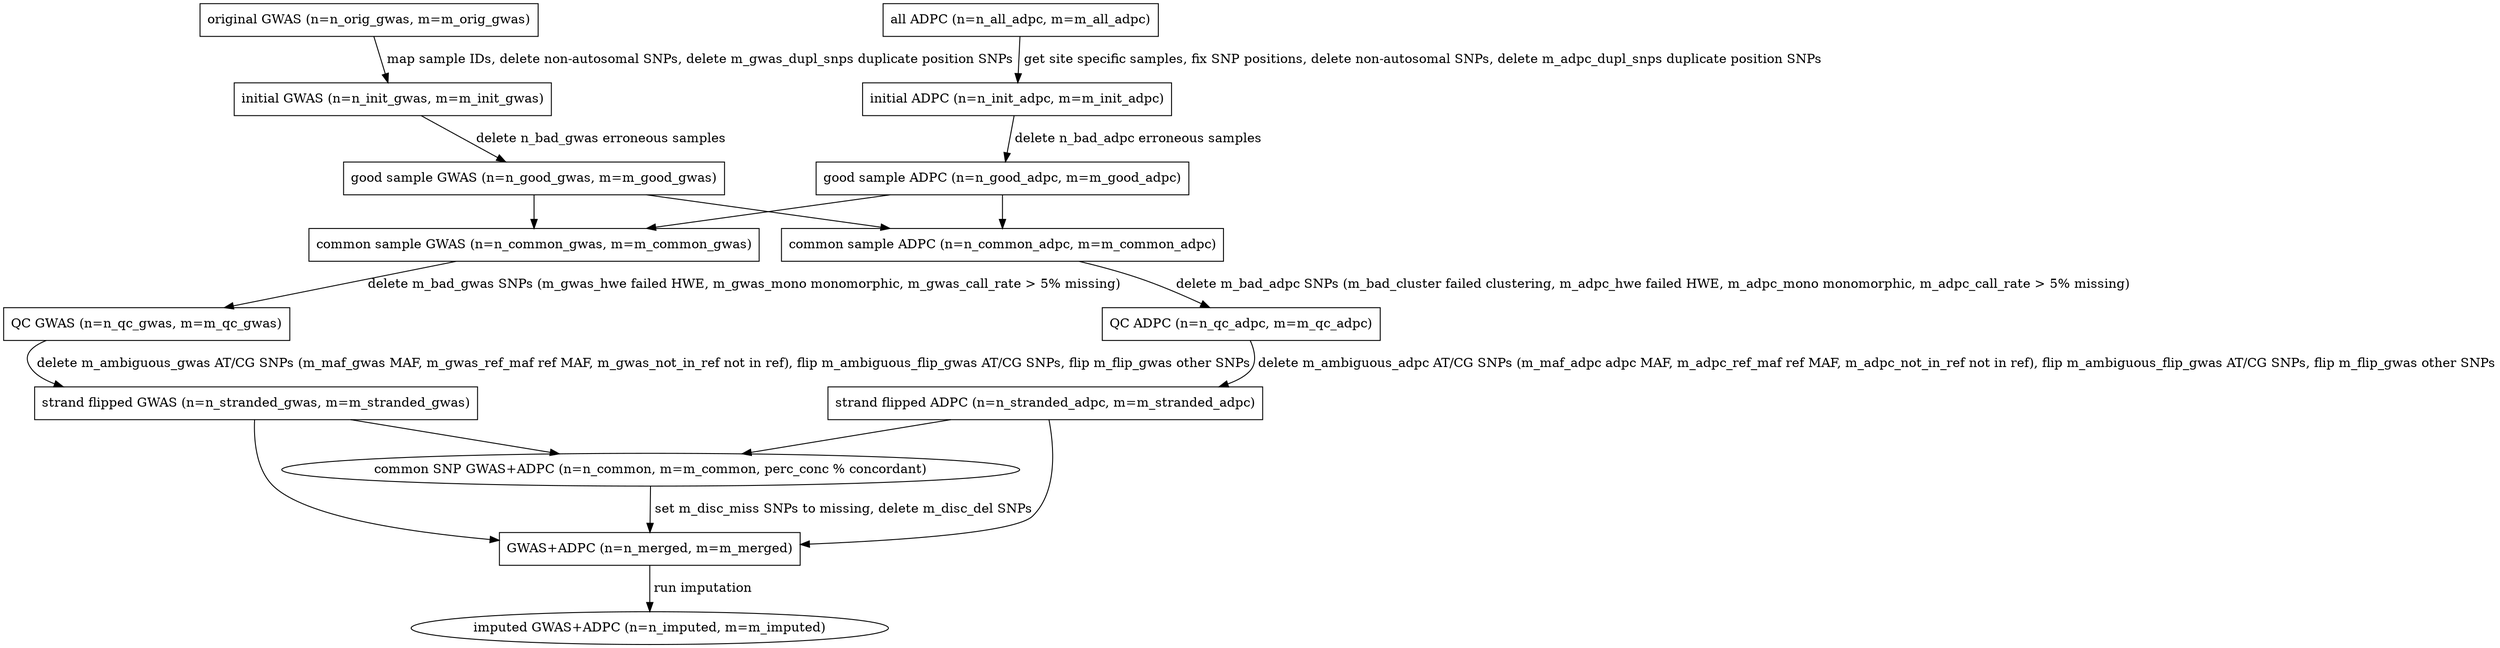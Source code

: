 #!dot
digraph {

    //Initial GWAS flow

    ORIG_GWAS [label="original GWAS (n=n_orig_gwas, m=m_orig_gwas)",
               shape=box] //params: n_orig_gwas, m_orig_gwas
    INIT_GWAS [label="initial GWAS (n=n_init_gwas, m=m_init_gwas)",
               shape=box] //params: n_init_gwas, m_init_gwas
    ORIG_GWAS -> INIT_GWAS [label= " map sample IDs, delete non-autosomal SNPs, delete m_gwas_dupl_snps duplicate position SNPs"];
                 //script: get_gwas_samples


    GOOD_GWAS [label="good sample GWAS (n=n_good_gwas, m=m_good_gwas)",
               shape=box] //params: n_good_gwas, m_good_gwas
    INIT_GWAS -> GOOD_GWAS [label=" delete n_bad_gwas erroneous samples"];
                //script: get_good_samples; params: n_bad_gwas

    COMMON_GWAS [label="common sample GWAS (n=n_common_gwas, m=m_common_gwas)",
                 shape=box] //params: n_common_gwas, m=m_common_gwas
    GOOD_GWAS -> COMMON_GWAS;
                 //script: get_common_samples

    QC_GWAS [label="QC GWAS (n=n_qc_gwas, m=m_qc_gwas)",
             shape=box] //params: n_qc_gwas, m=m_qc_gwas
    COMMON_GWAS -> QC_GWAS [label=" delete m_bad_gwas SNPs (m_gwas_hwe failed HWE, m_gwas_mono monomorphic, m_gwas_call_rate > 5% missing)"];
                //script: do_gwas_qc; params: m_bad_gwas
                //m (whatever subcategories removed)


    FLIPPED_GWAS [label="strand flipped GWAS (n=n_stranded_gwas, m=m_stranded_gwas)",
                  shape=box] //params: n_stranded_gwas, m_stranded_gwas
    QC_GWAS -> FLIPPED_GWAS  [label=" delete m_ambiguous_gwas AT/CG SNPs (m_maf_gwas MAF, m_gwas_ref_maf ref MAF, m_gwas_not_in_ref not in ref), flip m_ambiguous_flip_gwas AT/CG SNPs, flip m_flip_gwas other SNPs"];
                 //script: flip_strands; params: m_flip_gwas, m_ambiguous_gwas


    //Initial ADPC flow

    ALL_ADPC [label="all ADPC (n=n_all_adpc, m=m_all_adpc)",
              shape=box] //params:n_all_adpc, m_all_adpc
    INIT_ADPC [label="initial ADPC (n=n_init_adpc, m=m_init_adpc)",
               shape=box] //params: n_init_adpc, m_init_adpc
    ALL_ADPC -> INIT_ADPC [label=" get site specific samples, fix SNP positions, delete non-autosomal SNPs, delete m_adpc_dupl_snps duplicate position SNPs"]
                //script: get_adpc_samples (site)


    GOOD_ADPC [label="good sample ADPC (n=n_good_adpc, m=m_good_adpc)",
               shape=box] //params: n_good_adpc, m_good_adpc
    INIT_ADPC -> GOOD_ADPC [label=" delete n_bad_adpc erroneous samples"];
                //script: get_good_samples; params: n_bad_adpc

    COMMON_ADPC [label="common sample ADPC (n=n_common_adpc, m=m_common_adpc)",
                 shape=box] //params: n_common_adpc, m=m_common_adpc
    GOOD_ADPC -> COMMON_ADPC;
                 //script: get_common_samples

    QC_ADPC [label="QC ADPC (n=n_qc_adpc, m=m_qc_adpc)",
             shape=box] //params: n_qc_adpc, m=m_qc_adpc
    COMMON_ADPC -> QC_ADPC [label=" delete m_bad_adpc SNPs (m_bad_cluster failed clustering, m_adpc_hwe failed HWE, m_adpc_mono monomorphic, m_adpc_call_rate > 5% missing)"];
                //script: do_adpc_qc; params: m_bad_adpc
                //m (whatever subcategories removed)
                //remember to also remove ACGT

    FLIPPED_ADPC [label="strand flipped ADPC (n=n_stranded_adpc, m=m_stranded_adpc)",
                  shape=box] //params: n_stranded_adpc, m_stranded_adpc
    QC_ADPC -> FLIPPED_ADPC [label=" delete m_ambiguous_adpc AT/CG SNPs (m_maf_adpc adpc MAF, m_adpc_ref_maf ref MAF, m_adpc_not_in_ref not in ref), flip m_ambiguous_flip_gwas AT/CG SNPs, flip m_flip_gwas other SNPs"];
                 //script: flip_strands; params: m_flip_adpc, m_ambiguous_adpc



    //GWAS + ADPC flows

    GOOD_ADPC -> COMMON_GWAS;
    GOOD_GWAS -> COMMON_ADPC;

    COMMON_SNP [label="common SNP GWAS+ADPC (n=n_common, m=m_common, perc_conc % concordant)",
                shape=ellipse] //params: n_common, m_common
    FLIPPED_GWAS -> COMMON_SNP; //script: get_common_snp_files
    FLIPPED_ADPC -> COMMON_SNP; //script: get_common_snp_files

    MERGED [label="GWAS+ADPC (n=n_merged, m=m_merged)",
            shape=box] //params: n_merged, m_merged
    COMMON_SNP -> MERGED [label= " set m_disc_miss SNPs to missing, delete m_disc_del SNPs"];
            //script: merge_adpc_gwas; params: m_disc_miss, m_disc_del
    FLIPPED_GWAS -> MERGED;
    FLIPPED_ADPC -> MERGED;

    IMPUTED [label="imputed GWAS+ADPC (n=n_imputed, m=m_imputed)"]
    MERGED -> IMPUTED [label=" run imputation"];
                //script:
}
